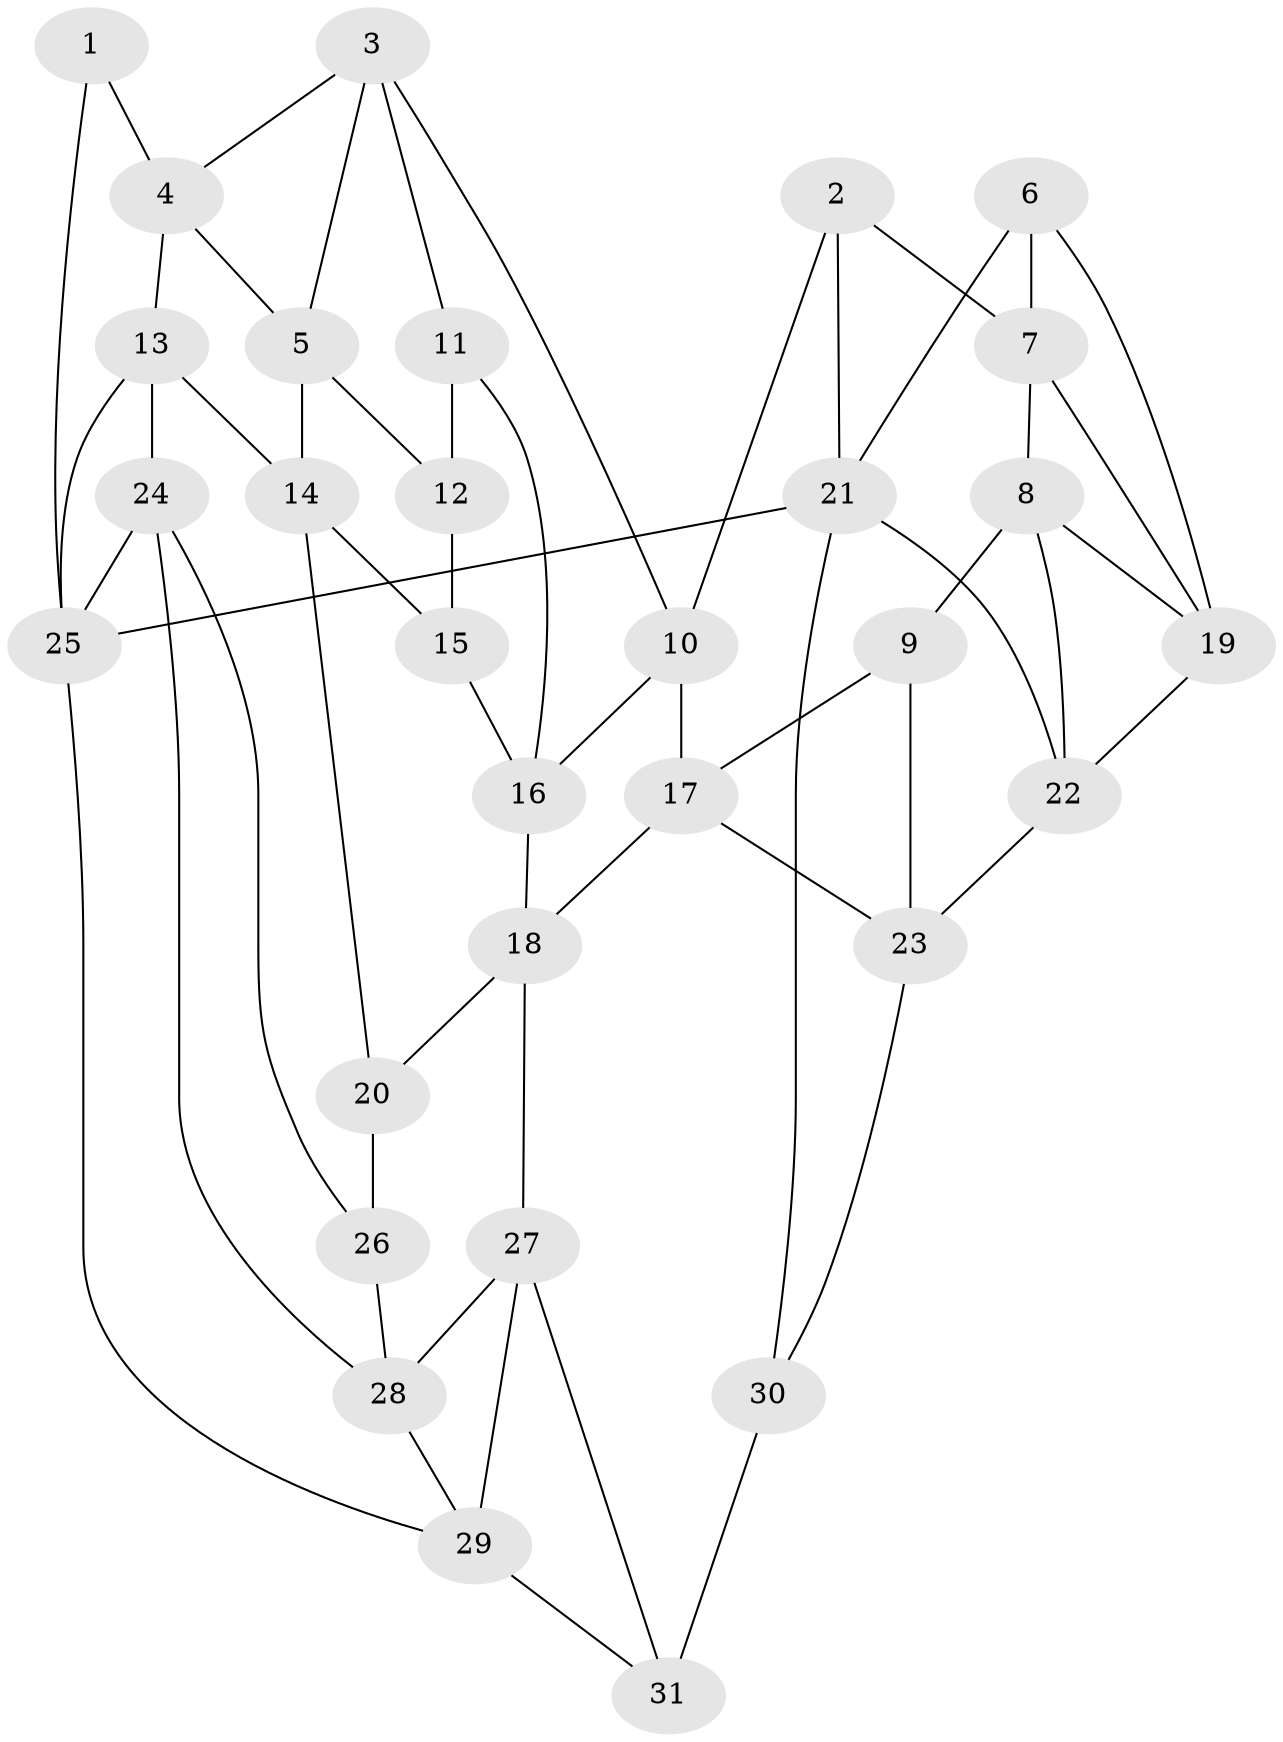 // original degree distribution, {3: 0.034482758620689655, 6: 0.22413793103448276, 4: 0.25862068965517243, 5: 0.4827586206896552}
// Generated by graph-tools (version 1.1) at 2025/51/03/09/25 03:51:07]
// undirected, 31 vertices, 57 edges
graph export_dot {
graph [start="1"]
  node [color=gray90,style=filled];
  1;
  2;
  3;
  4;
  5;
  6;
  7;
  8;
  9;
  10;
  11;
  12;
  13;
  14;
  15;
  16;
  17;
  18;
  19;
  20;
  21;
  22;
  23;
  24;
  25;
  26;
  27;
  28;
  29;
  30;
  31;
  1 -- 4 [weight=1.0];
  1 -- 25 [weight=1.0];
  2 -- 7 [weight=1.0];
  2 -- 10 [weight=1.0];
  2 -- 21 [weight=1.0];
  3 -- 4 [weight=1.0];
  3 -- 5 [weight=1.0];
  3 -- 10 [weight=1.0];
  3 -- 11 [weight=1.0];
  4 -- 5 [weight=1.0];
  4 -- 13 [weight=1.0];
  5 -- 12 [weight=1.0];
  5 -- 14 [weight=1.0];
  6 -- 7 [weight=1.0];
  6 -- 19 [weight=1.0];
  6 -- 21 [weight=1.0];
  7 -- 8 [weight=1.0];
  7 -- 19 [weight=1.0];
  8 -- 9 [weight=1.0];
  8 -- 19 [weight=1.0];
  8 -- 22 [weight=1.0];
  9 -- 17 [weight=1.0];
  9 -- 23 [weight=1.0];
  10 -- 16 [weight=1.0];
  10 -- 17 [weight=1.0];
  11 -- 12 [weight=1.0];
  11 -- 16 [weight=1.0];
  12 -- 15 [weight=2.0];
  13 -- 14 [weight=1.0];
  13 -- 24 [weight=1.0];
  13 -- 25 [weight=1.0];
  14 -- 15 [weight=1.0];
  14 -- 20 [weight=1.0];
  15 -- 16 [weight=1.0];
  16 -- 18 [weight=1.0];
  17 -- 18 [weight=1.0];
  17 -- 23 [weight=1.0];
  18 -- 20 [weight=1.0];
  18 -- 27 [weight=1.0];
  19 -- 22 [weight=1.0];
  20 -- 26 [weight=2.0];
  21 -- 22 [weight=1.0];
  21 -- 25 [weight=2.0];
  21 -- 30 [weight=1.0];
  22 -- 23 [weight=1.0];
  23 -- 30 [weight=1.0];
  24 -- 25 [weight=1.0];
  24 -- 26 [weight=1.0];
  24 -- 28 [weight=1.0];
  25 -- 29 [weight=1.0];
  26 -- 28 [weight=1.0];
  27 -- 28 [weight=1.0];
  27 -- 29 [weight=1.0];
  27 -- 31 [weight=1.0];
  28 -- 29 [weight=1.0];
  29 -- 31 [weight=1.0];
  30 -- 31 [weight=2.0];
}
